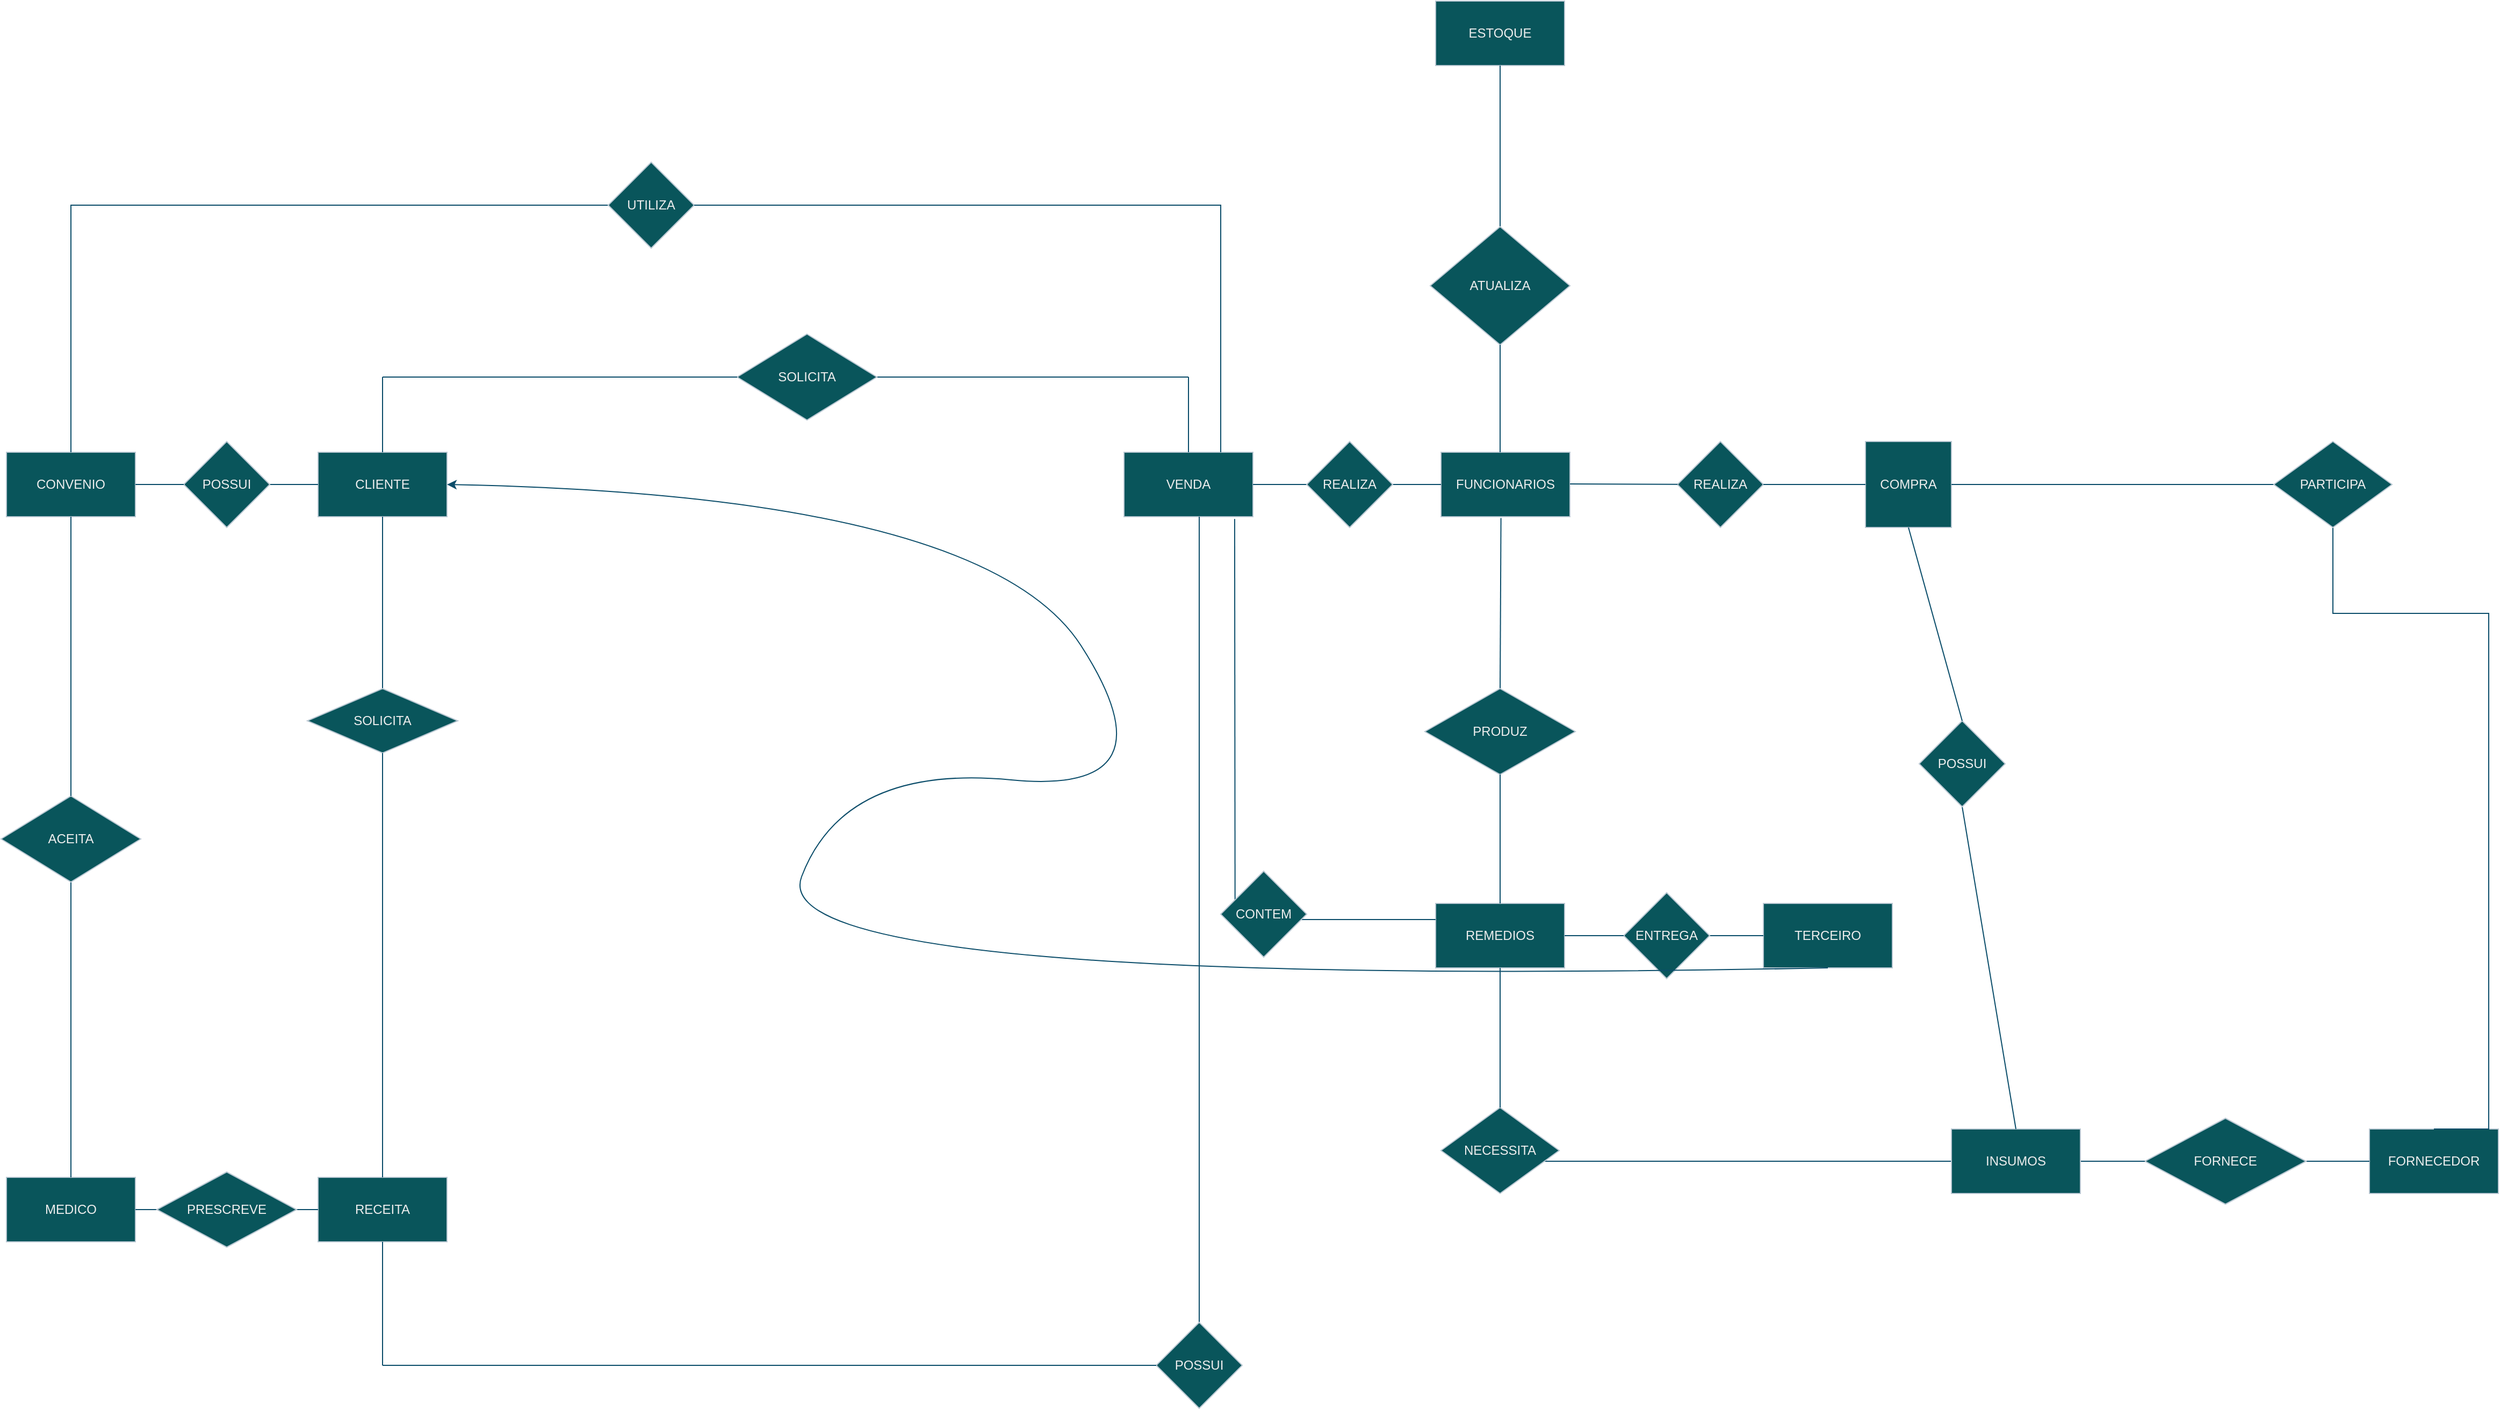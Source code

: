 <mxfile version="20.4.0" type="github">
  <diagram id="HjytBulnDXZ1NcBucnhl" name="Página-1">
    <mxGraphModel dx="4056" dy="1963" grid="1" gridSize="10" guides="1" tooltips="1" connect="1" arrows="1" fold="1" page="1" pageScale="1" pageWidth="1169" pageHeight="827" math="0" shadow="0">
      <root>
        <mxCell id="0" />
        <mxCell id="1" parent="0" />
        <mxCell id="ITSeb_m-zfGMZpmWsboJ-1" value="TERCEIRO" style="rounded=0;whiteSpace=wrap;html=1;fillColor=#09555B;strokeColor=#BAC8D3;fontColor=#EEEEEE;" parent="1" vertex="1">
          <mxGeometry x="1425" y="650" width="120" height="60" as="geometry" />
        </mxCell>
        <mxCell id="ITSeb_m-zfGMZpmWsboJ-2" value="CLIENTE" style="rounded=0;whiteSpace=wrap;html=1;fillColor=#09555B;strokeColor=#BAC8D3;fontColor=#EEEEEE;" parent="1" vertex="1">
          <mxGeometry x="80" y="230" width="120" height="60" as="geometry" />
        </mxCell>
        <mxCell id="ITSeb_m-zfGMZpmWsboJ-4" value="FUNCIONARIOS" style="rounded=0;whiteSpace=wrap;html=1;fillColor=#09555B;strokeColor=#BAC8D3;fontColor=#EEEEEE;" parent="1" vertex="1">
          <mxGeometry x="1125" y="230" width="120" height="60" as="geometry" />
        </mxCell>
        <mxCell id="ITSeb_m-zfGMZpmWsboJ-5" value="MEDICO" style="rounded=0;whiteSpace=wrap;html=1;fillColor=#09555B;strokeColor=#BAC8D3;fontColor=#EEEEEE;" parent="1" vertex="1">
          <mxGeometry x="-210" y="905" width="120" height="60" as="geometry" />
        </mxCell>
        <mxCell id="3ppEbEcFCZFRNam6L1gz-1" style="rounded=0;orthogonalLoop=1;jettySize=auto;html=1;entryX=0.5;entryY=0;entryDx=0;entryDy=0;endArrow=none;endFill=0;startArrow=none;strokeColor=#0B4D6A;" parent="1" source="M7luwI7NAtwwzSV8x5KO-3" target="ITSeb_m-zfGMZpmWsboJ-5" edge="1">
          <mxGeometry relative="1" as="geometry" />
        </mxCell>
        <mxCell id="ITSeb_m-zfGMZpmWsboJ-11" value="CONVENIO" style="rounded=0;whiteSpace=wrap;html=1;fillColor=#09555B;strokeColor=#BAC8D3;fontColor=#EEEEEE;" parent="1" vertex="1">
          <mxGeometry x="-210" y="230" width="120" height="60" as="geometry" />
        </mxCell>
        <mxCell id="ITSeb_m-zfGMZpmWsboJ-13" value="RECEITA" style="rounded=0;whiteSpace=wrap;html=1;fillColor=#09555B;strokeColor=#BAC8D3;fontColor=#EEEEEE;" parent="1" vertex="1">
          <mxGeometry x="80" y="905" width="120" height="60" as="geometry" />
        </mxCell>
        <mxCell id="ITSeb_m-zfGMZpmWsboJ-14" value="ESTOQUE" style="rounded=0;whiteSpace=wrap;html=1;fillColor=#09555B;strokeColor=#BAC8D3;fontColor=#EEEEEE;" parent="1" vertex="1">
          <mxGeometry x="1120" y="-190" width="120" height="60" as="geometry" />
        </mxCell>
        <mxCell id="3ppEbEcFCZFRNam6L1gz-3" style="edgeStyle=none;rounded=0;orthogonalLoop=1;jettySize=auto;html=1;entryX=0;entryY=0.5;entryDx=0;entryDy=0;endArrow=none;endFill=0;startArrow=none;strokeColor=#0B4D6A;" parent="1" source="M7luwI7NAtwwzSV8x5KO-8" target="ITSeb_m-zfGMZpmWsboJ-101" edge="1">
          <mxGeometry relative="1" as="geometry">
            <Array as="points">
              <mxPoint x="1180" y="890" />
            </Array>
          </mxGeometry>
        </mxCell>
        <mxCell id="ITSeb_m-zfGMZpmWsboJ-15" value="REMEDIOS" style="rounded=0;whiteSpace=wrap;html=1;fillColor=#09555B;strokeColor=#BAC8D3;fontColor=#EEEEEE;" parent="1" vertex="1">
          <mxGeometry x="1120" y="650" width="120" height="60" as="geometry" />
        </mxCell>
        <mxCell id="ITSeb_m-zfGMZpmWsboJ-20" value="" style="endArrow=none;html=1;rounded=0;exitX=0.5;exitY=0;exitDx=0;exitDy=0;entryX=0.5;entryY=1;entryDx=0;entryDy=0;startArrow=none;strokeColor=#0B4D6A;" parent="1" source="ITSeb_m-zfGMZpmWsboJ-22" target="ITSeb_m-zfGMZpmWsboJ-2" edge="1">
          <mxGeometry width="50" height="50" relative="1" as="geometry">
            <mxPoint x="120" y="340" as="sourcePoint" />
            <mxPoint x="170" y="290" as="targetPoint" />
          </mxGeometry>
        </mxCell>
        <mxCell id="ITSeb_m-zfGMZpmWsboJ-23" value="" style="endArrow=none;html=1;rounded=0;entryX=0;entryY=0.5;entryDx=0;entryDy=0;exitX=1;exitY=0.5;exitDx=0;exitDy=0;startArrow=none;strokeColor=#0B4D6A;" parent="1" target="ITSeb_m-zfGMZpmWsboJ-5" edge="1">
          <mxGeometry width="50" height="50" relative="1" as="geometry">
            <mxPoint x="-210" y="935" as="sourcePoint" />
            <mxPoint x="-340" y="905" as="targetPoint" />
          </mxGeometry>
        </mxCell>
        <mxCell id="ITSeb_m-zfGMZpmWsboJ-28" value="VENDA" style="rounded=0;whiteSpace=wrap;html=1;fillColor=#09555B;strokeColor=#BAC8D3;fontColor=#EEEEEE;" parent="1" vertex="1">
          <mxGeometry x="830" y="230" width="120" height="60" as="geometry" />
        </mxCell>
        <mxCell id="ITSeb_m-zfGMZpmWsboJ-29" value="" style="endArrow=none;html=1;rounded=0;strokeColor=#0B4D6A;" parent="1" edge="1">
          <mxGeometry width="50" height="50" relative="1" as="geometry">
            <mxPoint x="140" y="230" as="sourcePoint" />
            <mxPoint x="140" y="160" as="targetPoint" />
          </mxGeometry>
        </mxCell>
        <mxCell id="ITSeb_m-zfGMZpmWsboJ-31" value="" style="endArrow=none;html=1;rounded=0;startArrow=none;strokeColor=#0B4D6A;" parent="1" source="ITSeb_m-zfGMZpmWsboJ-33" edge="1">
          <mxGeometry width="50" height="50" relative="1" as="geometry">
            <mxPoint x="140" y="160" as="sourcePoint" />
            <mxPoint x="890" y="160" as="targetPoint" />
          </mxGeometry>
        </mxCell>
        <mxCell id="ITSeb_m-zfGMZpmWsboJ-32" value="" style="endArrow=none;html=1;rounded=0;exitX=0.5;exitY=0;exitDx=0;exitDy=0;strokeColor=#0B4D6A;" parent="1" source="ITSeb_m-zfGMZpmWsboJ-28" edge="1">
          <mxGeometry width="50" height="50" relative="1" as="geometry">
            <mxPoint x="480" y="220" as="sourcePoint" />
            <mxPoint x="890" y="160" as="targetPoint" />
          </mxGeometry>
        </mxCell>
        <mxCell id="ITSeb_m-zfGMZpmWsboJ-33" value="SOLICITA" style="rhombus;whiteSpace=wrap;html=1;fillColor=#09555B;strokeColor=#BAC8D3;fontColor=#EEEEEE;" parent="1" vertex="1">
          <mxGeometry x="470" y="120" width="130" height="80" as="geometry" />
        </mxCell>
        <mxCell id="ITSeb_m-zfGMZpmWsboJ-34" value="" style="endArrow=none;html=1;rounded=0;strokeColor=#0B4D6A;" parent="1" target="ITSeb_m-zfGMZpmWsboJ-33" edge="1">
          <mxGeometry width="50" height="50" relative="1" as="geometry">
            <mxPoint x="140" y="160" as="sourcePoint" />
            <mxPoint x="560" y="160" as="targetPoint" />
          </mxGeometry>
        </mxCell>
        <mxCell id="ITSeb_m-zfGMZpmWsboJ-22" value="SOLICITA" style="rhombus;whiteSpace=wrap;html=1;fillColor=#09555B;strokeColor=#BAC8D3;fontColor=#EEEEEE;" parent="1" vertex="1">
          <mxGeometry x="70" y="450" width="140" height="60" as="geometry" />
        </mxCell>
        <mxCell id="ITSeb_m-zfGMZpmWsboJ-41" value="" style="endArrow=none;html=1;rounded=0;exitX=0.5;exitY=0;exitDx=0;exitDy=0;entryX=0.5;entryY=1;entryDx=0;entryDy=0;strokeColor=#0B4D6A;" parent="1" source="ITSeb_m-zfGMZpmWsboJ-13" target="ITSeb_m-zfGMZpmWsboJ-22" edge="1">
          <mxGeometry width="50" height="50" relative="1" as="geometry">
            <mxPoint x="140" y="905" as="sourcePoint" />
            <mxPoint x="140" y="290" as="targetPoint" />
          </mxGeometry>
        </mxCell>
        <mxCell id="ITSeb_m-zfGMZpmWsboJ-43" value="" style="endArrow=none;html=1;rounded=0;entryX=1;entryY=0.5;entryDx=0;entryDy=0;exitX=0;exitY=0.5;exitDx=0;exitDy=0;strokeColor=#0B4D6A;" parent="1" source="ITSeb_m-zfGMZpmWsboJ-13" target="ITSeb_m-zfGMZpmWsboJ-5" edge="1">
          <mxGeometry width="50" height="50" relative="1" as="geometry">
            <mxPoint x="-350" y="935" as="sourcePoint" />
            <mxPoint x="-140" y="935" as="targetPoint" />
          </mxGeometry>
        </mxCell>
        <mxCell id="ITSeb_m-zfGMZpmWsboJ-46" value="" style="endArrow=none;html=1;rounded=0;entryX=0.465;entryY=1.02;entryDx=0;entryDy=0;exitX=0.5;exitY=0;exitDx=0;exitDy=0;entryPerimeter=0;startArrow=none;strokeColor=#0B4D6A;" parent="1" source="ITSeb_m-zfGMZpmWsboJ-58" target="ITSeb_m-zfGMZpmWsboJ-4" edge="1">
          <mxGeometry width="50" height="50" relative="1" as="geometry">
            <mxPoint x="1130" y="570" as="sourcePoint" />
            <mxPoint x="1180" y="520" as="targetPoint" />
          </mxGeometry>
        </mxCell>
        <mxCell id="ITSeb_m-zfGMZpmWsboJ-53" value="" style="endArrow=none;html=1;rounded=0;strokeColor=#0B4D6A;" parent="1" edge="1">
          <mxGeometry width="50" height="50" relative="1" as="geometry">
            <mxPoint x="140" y="1080" as="sourcePoint" />
            <mxPoint x="140" y="965" as="targetPoint" />
          </mxGeometry>
        </mxCell>
        <mxCell id="ITSeb_m-zfGMZpmWsboJ-54" value="" style="endArrow=none;html=1;rounded=0;startArrow=none;strokeColor=#0B4D6A;" parent="1" source="ITSeb_m-zfGMZpmWsboJ-56" edge="1">
          <mxGeometry width="50" height="50" relative="1" as="geometry">
            <mxPoint x="140" y="1080" as="sourcePoint" />
            <mxPoint x="900" y="1080" as="targetPoint" />
          </mxGeometry>
        </mxCell>
        <mxCell id="ITSeb_m-zfGMZpmWsboJ-55" value="" style="endArrow=none;html=1;rounded=0;strokeColor=#0B4D6A;" parent="1" edge="1">
          <mxGeometry width="50" height="50" relative="1" as="geometry">
            <mxPoint x="900" y="1080" as="sourcePoint" />
            <mxPoint x="900" y="290" as="targetPoint" />
          </mxGeometry>
        </mxCell>
        <mxCell id="ITSeb_m-zfGMZpmWsboJ-56" value="POSSUI" style="rhombus;whiteSpace=wrap;html=1;fillColor=#09555B;strokeColor=#BAC8D3;fontColor=#EEEEEE;" parent="1" vertex="1">
          <mxGeometry x="860" y="1040" width="80" height="80" as="geometry" />
        </mxCell>
        <mxCell id="ITSeb_m-zfGMZpmWsboJ-57" value="" style="endArrow=none;html=1;rounded=0;strokeColor=#0B4D6A;" parent="1" target="ITSeb_m-zfGMZpmWsboJ-56" edge="1">
          <mxGeometry width="50" height="50" relative="1" as="geometry">
            <mxPoint x="140.0" y="1080" as="sourcePoint" />
            <mxPoint x="900.0" y="1080" as="targetPoint" />
          </mxGeometry>
        </mxCell>
        <mxCell id="ITSeb_m-zfGMZpmWsboJ-58" value="PRODUZ" style="rhombus;whiteSpace=wrap;html=1;fillColor=#09555B;strokeColor=#BAC8D3;fontColor=#EEEEEE;" parent="1" vertex="1">
          <mxGeometry x="1110" y="450" width="140" height="80" as="geometry" />
        </mxCell>
        <mxCell id="ITSeb_m-zfGMZpmWsboJ-60" value="" style="endArrow=none;html=1;rounded=0;entryX=0.5;entryY=1;entryDx=0;entryDy=0;exitX=0.5;exitY=0;exitDx=0;exitDy=0;strokeColor=#0B4D6A;" parent="1" source="ITSeb_m-zfGMZpmWsboJ-15" target="ITSeb_m-zfGMZpmWsboJ-58" edge="1">
          <mxGeometry width="50" height="50" relative="1" as="geometry">
            <mxPoint x="1180.0" y="650" as="sourcePoint" />
            <mxPoint x="1180.8" y="291.2" as="targetPoint" />
          </mxGeometry>
        </mxCell>
        <mxCell id="ITSeb_m-zfGMZpmWsboJ-63" value="" style="endArrow=none;html=1;rounded=0;entryX=0;entryY=0.5;entryDx=0;entryDy=0;startArrow=none;strokeColor=#0B4D6A;" parent="1" source="ITSeb_m-zfGMZpmWsboJ-65" target="ITSeb_m-zfGMZpmWsboJ-2" edge="1">
          <mxGeometry width="50" height="50" relative="1" as="geometry">
            <mxPoint x="-60" y="260" as="sourcePoint" />
            <mxPoint x="-10" y="210" as="targetPoint" />
          </mxGeometry>
        </mxCell>
        <mxCell id="ITSeb_m-zfGMZpmWsboJ-65" value="POSSUI" style="rhombus;whiteSpace=wrap;html=1;fillColor=#09555B;strokeColor=#BAC8D3;fontColor=#EEEEEE;" parent="1" vertex="1">
          <mxGeometry x="-45" y="220" width="80" height="80" as="geometry" />
        </mxCell>
        <mxCell id="ITSeb_m-zfGMZpmWsboJ-66" value="" style="endArrow=none;html=1;rounded=0;entryX=0;entryY=0.5;entryDx=0;entryDy=0;exitX=1;exitY=0.5;exitDx=0;exitDy=0;strokeColor=#0B4D6A;" parent="1" target="ITSeb_m-zfGMZpmWsboJ-65" edge="1" source="ITSeb_m-zfGMZpmWsboJ-11">
          <mxGeometry width="50" height="50" relative="1" as="geometry">
            <mxPoint x="-60" y="260" as="sourcePoint" />
            <mxPoint x="80" y="260" as="targetPoint" />
          </mxGeometry>
        </mxCell>
        <mxCell id="ITSeb_m-zfGMZpmWsboJ-76" value="" style="endArrow=none;html=1;rounded=0;entryX=0;entryY=0.5;entryDx=0;entryDy=0;startArrow=none;strokeColor=#0B4D6A;" parent="1" source="ITSeb_m-zfGMZpmWsboJ-77" target="ITSeb_m-zfGMZpmWsboJ-1" edge="1">
          <mxGeometry width="50" height="50" relative="1" as="geometry">
            <mxPoint x="1240" y="680" as="sourcePoint" />
            <mxPoint x="1290" y="630" as="targetPoint" />
          </mxGeometry>
        </mxCell>
        <mxCell id="ITSeb_m-zfGMZpmWsboJ-77" value="ENTREGA" style="rhombus;whiteSpace=wrap;html=1;fillColor=#09555B;strokeColor=#BAC8D3;fontColor=#EEEEEE;" parent="1" vertex="1">
          <mxGeometry x="1295" y="640" width="80" height="80" as="geometry" />
        </mxCell>
        <mxCell id="ITSeb_m-zfGMZpmWsboJ-78" value="" style="endArrow=none;html=1;rounded=0;entryX=0;entryY=0.5;entryDx=0;entryDy=0;strokeColor=#0B4D6A;" parent="1" target="ITSeb_m-zfGMZpmWsboJ-77" edge="1">
          <mxGeometry width="50" height="50" relative="1" as="geometry">
            <mxPoint x="1240" y="680" as="sourcePoint" />
            <mxPoint x="1425" y="680" as="targetPoint" />
          </mxGeometry>
        </mxCell>
        <mxCell id="ITSeb_m-zfGMZpmWsboJ-83" value="" style="endArrow=none;html=1;rounded=0;entryX=0.5;entryY=1;entryDx=0;entryDy=0;startArrow=none;strokeColor=#0B4D6A;" parent="1" source="ITSeb_m-zfGMZpmWsboJ-84" target="ITSeb_m-zfGMZpmWsboJ-14" edge="1">
          <mxGeometry width="50" height="50" relative="1" as="geometry">
            <mxPoint x="460" y="230" as="sourcePoint" />
            <mxPoint x="510" y="180" as="targetPoint" />
            <Array as="points">
              <mxPoint x="1180" y="10" />
            </Array>
          </mxGeometry>
        </mxCell>
        <mxCell id="ITSeb_m-zfGMZpmWsboJ-84" value="ATUALIZA" style="rhombus;whiteSpace=wrap;html=1;fillColor=#09555B;strokeColor=#BAC8D3;fontColor=#EEEEEE;" parent="1" vertex="1">
          <mxGeometry x="1115" y="20" width="130" height="110" as="geometry" />
        </mxCell>
        <mxCell id="ITSeb_m-zfGMZpmWsboJ-96" value="" style="endArrow=none;html=1;rounded=0;exitX=1;exitY=0.5;exitDx=0;exitDy=0;strokeColor=#0B4D6A;" parent="1" source="ITSeb_m-zfGMZpmWsboJ-28" edge="1">
          <mxGeometry width="50" height="50" relative="1" as="geometry">
            <mxPoint x="1075" y="310" as="sourcePoint" />
            <mxPoint x="1125" y="260" as="targetPoint" />
          </mxGeometry>
        </mxCell>
        <mxCell id="ITSeb_m-zfGMZpmWsboJ-104" value="" style="endArrow=none;html=1;rounded=0;entryX=0.5;entryY=1;entryDx=0;entryDy=0;strokeColor=#0B4D6A;" parent="1" target="ITSeb_m-zfGMZpmWsboJ-84" edge="1">
          <mxGeometry width="50" height="50" relative="1" as="geometry">
            <mxPoint x="1180" y="230" as="sourcePoint" />
            <mxPoint x="1190" y="150" as="targetPoint" />
          </mxGeometry>
        </mxCell>
        <mxCell id="ITSeb_m-zfGMZpmWsboJ-109" value="REALIZA" style="rhombus;whiteSpace=wrap;html=1;fillColor=#09555B;strokeColor=#BAC8D3;fontColor=#EEEEEE;" parent="1" vertex="1">
          <mxGeometry x="1000" y="220" width="80" height="80" as="geometry" />
        </mxCell>
        <mxCell id="ITSeb_m-zfGMZpmWsboJ-114" value="REALIZA" style="rhombus;whiteSpace=wrap;html=1;fillColor=#09555B;strokeColor=#BAC8D3;fontColor=#EEEEEE;" parent="1" vertex="1">
          <mxGeometry x="1345" y="220" width="80" height="80" as="geometry" />
        </mxCell>
        <mxCell id="ITSeb_m-zfGMZpmWsboJ-115" value="" style="endArrow=none;html=1;rounded=0;strokeColor=#0B4D6A;" parent="1" target="ITSeb_m-zfGMZpmWsboJ-114" edge="1">
          <mxGeometry width="50" height="50" relative="1" as="geometry">
            <mxPoint x="1245" y="259.5" as="sourcePoint" />
            <mxPoint x="1520" y="259.937" as="targetPoint" />
          </mxGeometry>
        </mxCell>
        <mxCell id="ITSeb_m-zfGMZpmWsboJ-97" value="FORNECEDOR" style="rounded=0;whiteSpace=wrap;html=1;direction=east;fillColor=#09555B;strokeColor=#BAC8D3;fontColor=#EEEEEE;" parent="1" vertex="1">
          <mxGeometry x="1989" y="860" width="120" height="60" as="geometry" />
        </mxCell>
        <mxCell id="ITSeb_m-zfGMZpmWsboJ-98" value="" style="endArrow=none;html=1;rounded=0;startArrow=none;entryX=0;entryY=0.5;entryDx=0;entryDy=0;strokeColor=#0B4D6A;" parent="1" source="ITSeb_m-zfGMZpmWsboJ-99" target="ITSeb_m-zfGMZpmWsboJ-97" edge="1">
          <mxGeometry width="50" height="50" relative="1" as="geometry">
            <mxPoint x="1720" y="890" as="sourcePoint" />
            <mxPoint x="1770" y="840" as="targetPoint" />
          </mxGeometry>
        </mxCell>
        <mxCell id="ITSeb_m-zfGMZpmWsboJ-99" value="FORNECE" style="rhombus;whiteSpace=wrap;html=1;direction=east;fillColor=#09555B;strokeColor=#BAC8D3;fontColor=#EEEEEE;" parent="1" vertex="1">
          <mxGeometry x="1780" y="850" width="150" height="80" as="geometry" />
        </mxCell>
        <mxCell id="ITSeb_m-zfGMZpmWsboJ-100" value="" style="endArrow=none;html=1;rounded=0;entryX=0;entryY=0.5;entryDx=0;entryDy=0;exitX=0;exitY=0.5;exitDx=0;exitDy=0;strokeColor=#0B4D6A;" parent="1" target="ITSeb_m-zfGMZpmWsboJ-99" edge="1">
          <mxGeometry width="50" height="50" relative="1" as="geometry">
            <mxPoint x="1720" y="890.0" as="sourcePoint" />
            <mxPoint x="1989" y="890" as="targetPoint" />
          </mxGeometry>
        </mxCell>
        <mxCell id="ITSeb_m-zfGMZpmWsboJ-101" value="INSUMOS" style="rounded=0;whiteSpace=wrap;html=1;direction=east;fillColor=#09555B;strokeColor=#BAC8D3;fontColor=#EEEEEE;" parent="1" vertex="1">
          <mxGeometry x="1600" y="860" width="120" height="60" as="geometry" />
        </mxCell>
        <mxCell id="ITSeb_m-zfGMZpmWsboJ-110" value="" style="endArrow=none;html=1;rounded=0;exitX=0.5;exitY=1;exitDx=0;exitDy=0;entryX=0.5;entryY=0;entryDx=0;entryDy=0;startArrow=none;strokeColor=#0B4D6A;" parent="1" source="ITSeb_m-zfGMZpmWsboJ-120" target="ITSeb_m-zfGMZpmWsboJ-101" edge="1">
          <mxGeometry width="50" height="50" relative="1" as="geometry">
            <mxPoint x="1560" y="260" as="sourcePoint" />
            <mxPoint x="1560" y="-130" as="targetPoint" />
          </mxGeometry>
        </mxCell>
        <mxCell id="ITSeb_m-zfGMZpmWsboJ-111" value="" style="endArrow=none;html=1;rounded=0;startArrow=none;strokeColor=#0B4D6A;" parent="1" source="ITSeb_m-zfGMZpmWsboJ-112" edge="1">
          <mxGeometry width="50" height="50" relative="1" as="geometry">
            <mxPoint x="1245" y="259.5" as="sourcePoint" />
            <mxPoint x="1560" y="259.5" as="targetPoint" />
          </mxGeometry>
        </mxCell>
        <mxCell id="ITSeb_m-zfGMZpmWsboJ-112" value="COMPRA" style="whiteSpace=wrap;html=1;aspect=fixed;direction=east;fillColor=#09555B;strokeColor=#BAC8D3;fontColor=#EEEEEE;" parent="1" vertex="1">
          <mxGeometry x="1520" y="220" width="80" height="80" as="geometry" />
        </mxCell>
        <mxCell id="ITSeb_m-zfGMZpmWsboJ-113" value="" style="endArrow=none;html=1;rounded=0;startArrow=none;strokeColor=#0B4D6A;" parent="1" source="ITSeb_m-zfGMZpmWsboJ-114" target="ITSeb_m-zfGMZpmWsboJ-112" edge="1">
          <mxGeometry width="50" height="50" relative="1" as="geometry">
            <mxPoint x="1245" y="259.5" as="sourcePoint" />
            <mxPoint x="1560" y="259.5" as="targetPoint" />
          </mxGeometry>
        </mxCell>
        <mxCell id="ITSeb_m-zfGMZpmWsboJ-117" style="rounded=0;orthogonalLoop=1;jettySize=auto;html=1;edgeStyle=orthogonalEdgeStyle;endArrow=none;endFill=0;entryX=0.5;entryY=0;entryDx=0;entryDy=0;exitX=0.5;exitY=1;exitDx=0;exitDy=0;strokeColor=#0B4D6A;" parent="1" source="ITSeb_m-zfGMZpmWsboJ-116" target="ITSeb_m-zfGMZpmWsboJ-97" edge="1">
          <mxGeometry relative="1" as="geometry">
            <mxPoint x="2010" y="-160" as="targetPoint" />
            <Array as="points">
              <mxPoint x="1955" y="380" />
              <mxPoint x="2100" y="380" />
              <mxPoint x="2100" y="860" />
            </Array>
          </mxGeometry>
        </mxCell>
        <mxCell id="ITSeb_m-zfGMZpmWsboJ-119" style="edgeStyle=orthogonalEdgeStyle;rounded=0;orthogonalLoop=1;jettySize=auto;html=1;endArrow=none;endFill=0;entryX=1;entryY=0.5;entryDx=0;entryDy=0;strokeColor=#0B4D6A;" parent="1" source="ITSeb_m-zfGMZpmWsboJ-116" target="ITSeb_m-zfGMZpmWsboJ-112" edge="1">
          <mxGeometry relative="1" as="geometry">
            <mxPoint x="1610" y="270" as="targetPoint" />
          </mxGeometry>
        </mxCell>
        <mxCell id="ITSeb_m-zfGMZpmWsboJ-116" value="PARTICIPA" style="rhombus;whiteSpace=wrap;html=1;direction=east;fillColor=#09555B;strokeColor=#BAC8D3;fontColor=#EEEEEE;" parent="1" vertex="1">
          <mxGeometry x="1900" y="220" width="110" height="80" as="geometry" />
        </mxCell>
        <mxCell id="ITSeb_m-zfGMZpmWsboJ-120" value="POSSUI" style="rhombus;whiteSpace=wrap;html=1;direction=east;fillColor=#09555B;strokeColor=#BAC8D3;fontColor=#EEEEEE;" parent="1" vertex="1">
          <mxGeometry x="1570" y="480" width="80" height="80" as="geometry" />
        </mxCell>
        <mxCell id="3ppEbEcFCZFRNam6L1gz-2" value="" style="endArrow=none;html=1;rounded=0;exitX=0.5;exitY=1;exitDx=0;exitDy=0;entryX=0.5;entryY=0;entryDx=0;entryDy=0;strokeColor=#0B4D6A;" parent="1" source="ITSeb_m-zfGMZpmWsboJ-112" target="ITSeb_m-zfGMZpmWsboJ-120" edge="1">
          <mxGeometry width="50" height="50" relative="1" as="geometry">
            <mxPoint x="1560" y="300" as="sourcePoint" />
            <mxPoint x="1660" y="860" as="targetPoint" />
          </mxGeometry>
        </mxCell>
        <mxCell id="M7luwI7NAtwwzSV8x5KO-2" value="PRESCREVE" style="rhombus;whiteSpace=wrap;html=1;fillColor=#09555B;strokeColor=#BAC8D3;fontColor=#EEEEEE;" vertex="1" parent="1">
          <mxGeometry x="-70" y="900" width="130" height="70" as="geometry" />
        </mxCell>
        <mxCell id="M7luwI7NAtwwzSV8x5KO-3" value="ACEITA" style="rhombus;whiteSpace=wrap;html=1;fillColor=#09555B;strokeColor=#BAC8D3;fontColor=#EEEEEE;" vertex="1" parent="1">
          <mxGeometry x="-215" y="550" width="130" height="80" as="geometry" />
        </mxCell>
        <mxCell id="M7luwI7NAtwwzSV8x5KO-4" value="" style="rounded=0;orthogonalLoop=1;jettySize=auto;html=1;entryX=0.5;entryY=0;entryDx=0;entryDy=0;endArrow=none;endFill=0;strokeColor=#0B4D6A;" edge="1" parent="1" source="ITSeb_m-zfGMZpmWsboJ-11" target="M7luwI7NAtwwzSV8x5KO-3">
          <mxGeometry relative="1" as="geometry">
            <mxPoint x="-150" y="290" as="sourcePoint" />
            <mxPoint x="-150" y="905" as="targetPoint" />
          </mxGeometry>
        </mxCell>
        <mxCell id="M7luwI7NAtwwzSV8x5KO-5" value="" style="endArrow=none;html=1;rounded=0;entryX=0.5;entryY=0;entryDx=0;entryDy=0;startArrow=none;strokeColor=#0B4D6A;" edge="1" parent="1" source="M7luwI7NAtwwzSV8x5KO-6" target="ITSeb_m-zfGMZpmWsboJ-11">
          <mxGeometry width="50" height="50" relative="1" as="geometry">
            <mxPoint x="920" y="230" as="sourcePoint" />
            <mxPoint x="970" y="180" as="targetPoint" />
            <Array as="points">
              <mxPoint x="-150" />
            </Array>
          </mxGeometry>
        </mxCell>
        <mxCell id="M7luwI7NAtwwzSV8x5KO-6" value="UTILIZA" style="rhombus;whiteSpace=wrap;html=1;fillColor=#09555B;strokeColor=#BAC8D3;fontColor=#EEEEEE;" vertex="1" parent="1">
          <mxGeometry x="350" y="-40" width="80" height="80" as="geometry" />
        </mxCell>
        <mxCell id="M7luwI7NAtwwzSV8x5KO-7" value="" style="endArrow=none;html=1;rounded=0;entryX=1;entryY=0.5;entryDx=0;entryDy=0;strokeColor=#0B4D6A;" edge="1" parent="1" target="M7luwI7NAtwwzSV8x5KO-6">
          <mxGeometry width="50" height="50" relative="1" as="geometry">
            <mxPoint x="920" y="230" as="sourcePoint" />
            <mxPoint x="-150" y="230" as="targetPoint" />
            <Array as="points">
              <mxPoint x="920" />
            </Array>
          </mxGeometry>
        </mxCell>
        <mxCell id="M7luwI7NAtwwzSV8x5KO-8" value="NECESSITA" style="rhombus;whiteSpace=wrap;html=1;fillColor=#09555B;strokeColor=#BAC8D3;fontColor=#EEEEEE;" vertex="1" parent="1">
          <mxGeometry x="1125" y="840" width="110" height="80" as="geometry" />
        </mxCell>
        <mxCell id="M7luwI7NAtwwzSV8x5KO-9" value="" style="edgeStyle=none;rounded=0;orthogonalLoop=1;jettySize=auto;html=1;endArrow=none;endFill=0;strokeColor=#0B4D6A;" edge="1" parent="1" source="ITSeb_m-zfGMZpmWsboJ-15" target="M7luwI7NAtwwzSV8x5KO-8">
          <mxGeometry relative="1" as="geometry">
            <Array as="points" />
            <mxPoint x="1180" y="710" as="sourcePoint" />
            <mxPoint x="1600" y="890" as="targetPoint" />
          </mxGeometry>
        </mxCell>
        <mxCell id="M7luwI7NAtwwzSV8x5KO-11" value="" style="endArrow=none;html=1;rounded=0;entryX=0;entryY=0.25;entryDx=0;entryDy=0;startArrow=none;strokeColor=#0B4D6A;" edge="1" parent="1" source="M7luwI7NAtwwzSV8x5KO-13" target="ITSeb_m-zfGMZpmWsboJ-15">
          <mxGeometry width="50" height="50" relative="1" as="geometry">
            <mxPoint x="940" y="660" as="sourcePoint" />
            <mxPoint x="1110" y="670" as="targetPoint" />
            <Array as="points">
              <mxPoint x="933" y="665" />
            </Array>
          </mxGeometry>
        </mxCell>
        <mxCell id="M7luwI7NAtwwzSV8x5KO-14" value="" style="endArrow=none;html=1;rounded=0;exitX=0.858;exitY=1.035;exitDx=0;exitDy=0;exitPerimeter=0;entryX=0;entryY=0.25;entryDx=0;entryDy=0;strokeColor=#0B4D6A;" edge="1" parent="1" source="ITSeb_m-zfGMZpmWsboJ-28" target="M7luwI7NAtwwzSV8x5KO-13">
          <mxGeometry width="50" height="50" relative="1" as="geometry">
            <mxPoint x="932.96" y="292.1" as="sourcePoint" />
            <mxPoint x="1120" y="665" as="targetPoint" />
            <Array as="points" />
          </mxGeometry>
        </mxCell>
        <mxCell id="M7luwI7NAtwwzSV8x5KO-13" value="CONTEM" style="rhombus;whiteSpace=wrap;html=1;fillColor=#09555B;strokeColor=#BAC8D3;fontColor=#EEEEEE;" vertex="1" parent="1">
          <mxGeometry x="920" y="620" width="80" height="80" as="geometry" />
        </mxCell>
        <mxCell id="M7luwI7NAtwwzSV8x5KO-15" value="" style="endArrow=none;html=1;rounded=0;entryX=0;entryY=0.25;entryDx=0;entryDy=0;startArrow=none;exitX=0.163;exitY=0.328;exitDx=0;exitDy=0;exitPerimeter=0;strokeColor=#0B4D6A;" edge="1" parent="1" source="M7luwI7NAtwwzSV8x5KO-13" target="M7luwI7NAtwwzSV8x5KO-13">
          <mxGeometry width="50" height="50" relative="1" as="geometry">
            <mxPoint x="940" y="660" as="sourcePoint" />
            <mxPoint x="1120" y="665" as="targetPoint" />
            <Array as="points" />
          </mxGeometry>
        </mxCell>
        <mxCell id="M7luwI7NAtwwzSV8x5KO-16" value="" style="curved=1;endArrow=classic;html=1;rounded=0;exitX=0.5;exitY=1;exitDx=0;exitDy=0;entryX=1;entryY=0.5;entryDx=0;entryDy=0;strokeColor=#0B4D6A;" edge="1" parent="1" source="ITSeb_m-zfGMZpmWsboJ-1" target="ITSeb_m-zfGMZpmWsboJ-2">
          <mxGeometry width="50" height="50" relative="1" as="geometry">
            <mxPoint x="880" y="600" as="sourcePoint" />
            <mxPoint x="930" y="550" as="targetPoint" />
            <Array as="points">
              <mxPoint x="490" y="730" />
              <mxPoint x="570" y="520" />
              <mxPoint x="880" y="550" />
              <mxPoint x="700" y="270" />
            </Array>
          </mxGeometry>
        </mxCell>
      </root>
    </mxGraphModel>
  </diagram>
</mxfile>
